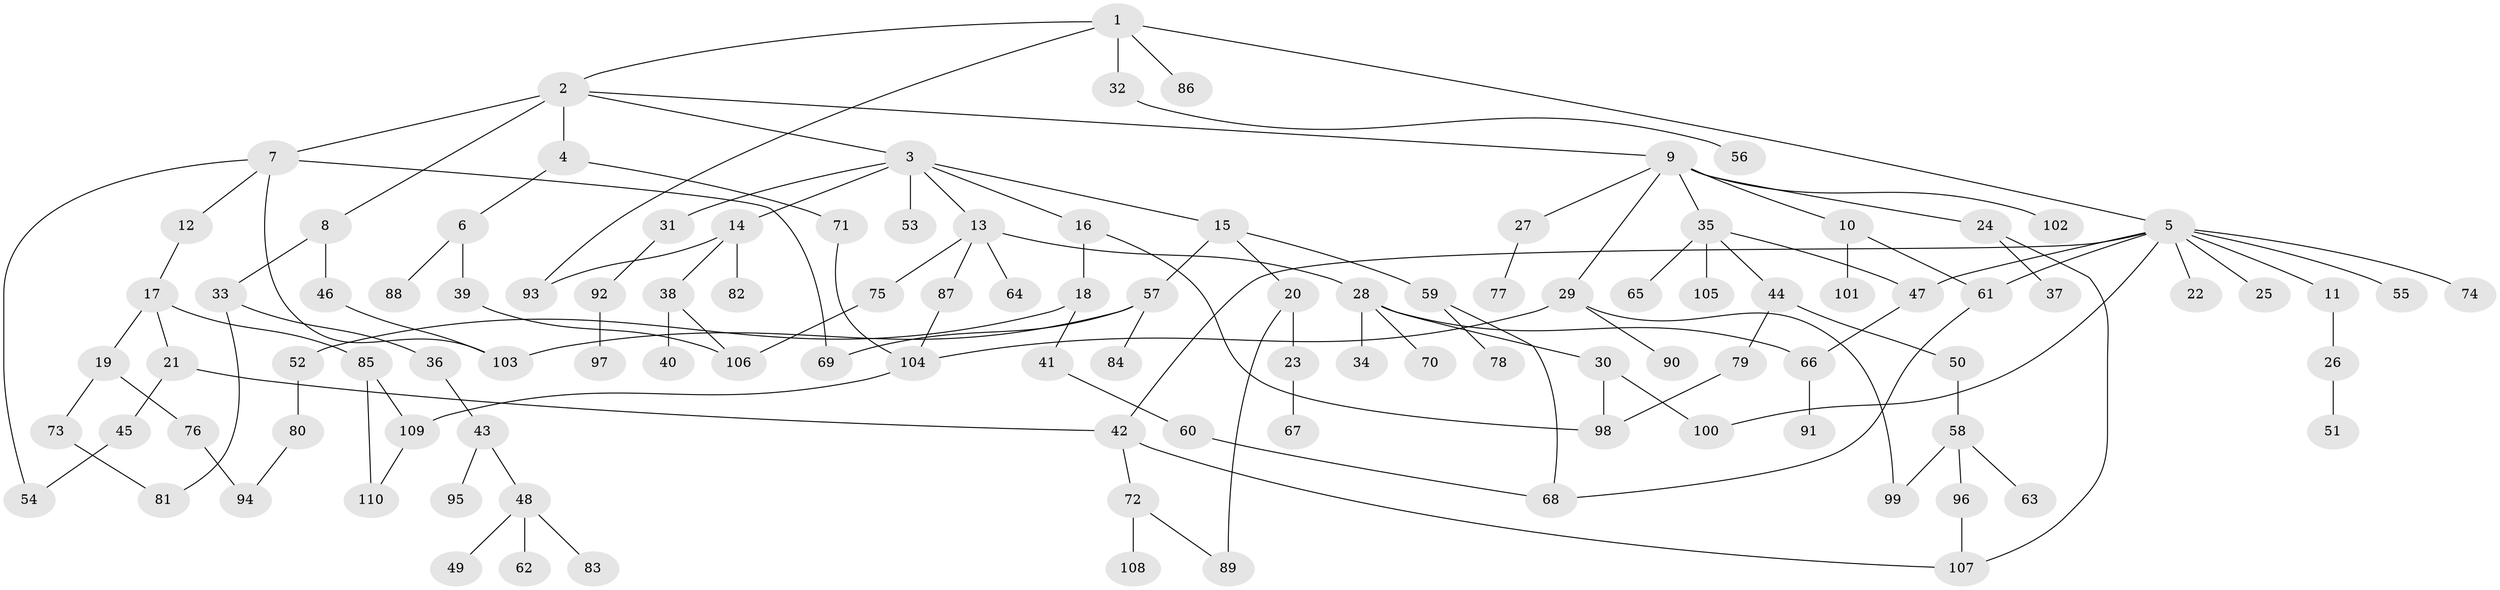 // coarse degree distribution, {7: 0.045454545454545456, 8: 0.045454545454545456, 3: 0.22727272727272727, 9: 0.022727272727272728, 4: 0.11363636363636363, 2: 0.20454545454545456, 6: 0.045454545454545456, 1: 0.29545454545454547}
// Generated by graph-tools (version 1.1) at 2025/17/03/04/25 18:17:13]
// undirected, 110 vertices, 135 edges
graph export_dot {
graph [start="1"]
  node [color=gray90,style=filled];
  1;
  2;
  3;
  4;
  5;
  6;
  7;
  8;
  9;
  10;
  11;
  12;
  13;
  14;
  15;
  16;
  17;
  18;
  19;
  20;
  21;
  22;
  23;
  24;
  25;
  26;
  27;
  28;
  29;
  30;
  31;
  32;
  33;
  34;
  35;
  36;
  37;
  38;
  39;
  40;
  41;
  42;
  43;
  44;
  45;
  46;
  47;
  48;
  49;
  50;
  51;
  52;
  53;
  54;
  55;
  56;
  57;
  58;
  59;
  60;
  61;
  62;
  63;
  64;
  65;
  66;
  67;
  68;
  69;
  70;
  71;
  72;
  73;
  74;
  75;
  76;
  77;
  78;
  79;
  80;
  81;
  82;
  83;
  84;
  85;
  86;
  87;
  88;
  89;
  90;
  91;
  92;
  93;
  94;
  95;
  96;
  97;
  98;
  99;
  100;
  101;
  102;
  103;
  104;
  105;
  106;
  107;
  108;
  109;
  110;
  1 -- 2;
  1 -- 5;
  1 -- 32;
  1 -- 86;
  1 -- 93;
  2 -- 3;
  2 -- 4;
  2 -- 7;
  2 -- 8;
  2 -- 9;
  3 -- 13;
  3 -- 14;
  3 -- 15;
  3 -- 16;
  3 -- 31;
  3 -- 53;
  4 -- 6;
  4 -- 71;
  5 -- 11;
  5 -- 22;
  5 -- 25;
  5 -- 55;
  5 -- 74;
  5 -- 61;
  5 -- 42;
  5 -- 47;
  5 -- 100;
  6 -- 39;
  6 -- 88;
  7 -- 12;
  7 -- 69;
  7 -- 54;
  7 -- 103;
  8 -- 33;
  8 -- 46;
  9 -- 10;
  9 -- 24;
  9 -- 27;
  9 -- 29;
  9 -- 35;
  9 -- 102;
  10 -- 61;
  10 -- 101;
  11 -- 26;
  12 -- 17;
  13 -- 28;
  13 -- 64;
  13 -- 75;
  13 -- 87;
  14 -- 38;
  14 -- 82;
  14 -- 93;
  15 -- 20;
  15 -- 57;
  15 -- 59;
  16 -- 18;
  16 -- 98;
  17 -- 19;
  17 -- 21;
  17 -- 85;
  18 -- 41;
  18 -- 52;
  19 -- 73;
  19 -- 76;
  20 -- 23;
  20 -- 89;
  21 -- 42;
  21 -- 45;
  23 -- 67;
  24 -- 37;
  24 -- 107;
  26 -- 51;
  27 -- 77;
  28 -- 30;
  28 -- 34;
  28 -- 70;
  28 -- 66;
  29 -- 90;
  29 -- 99;
  29 -- 104;
  30 -- 98;
  30 -- 100;
  31 -- 92;
  32 -- 56;
  33 -- 36;
  33 -- 81;
  35 -- 44;
  35 -- 47;
  35 -- 65;
  35 -- 105;
  36 -- 43;
  38 -- 40;
  38 -- 106;
  39 -- 106;
  41 -- 60;
  42 -- 72;
  42 -- 107;
  43 -- 48;
  43 -- 95;
  44 -- 50;
  44 -- 79;
  45 -- 54;
  46 -- 103;
  47 -- 66;
  48 -- 49;
  48 -- 62;
  48 -- 83;
  50 -- 58;
  52 -- 80;
  57 -- 84;
  57 -- 103;
  57 -- 69;
  58 -- 63;
  58 -- 96;
  58 -- 99;
  59 -- 78;
  59 -- 68;
  60 -- 68;
  61 -- 68;
  66 -- 91;
  71 -- 104;
  72 -- 89;
  72 -- 108;
  73 -- 81;
  75 -- 106;
  76 -- 94;
  79 -- 98;
  80 -- 94;
  85 -- 110;
  85 -- 109;
  87 -- 104;
  92 -- 97;
  96 -- 107;
  104 -- 109;
  109 -- 110;
}
